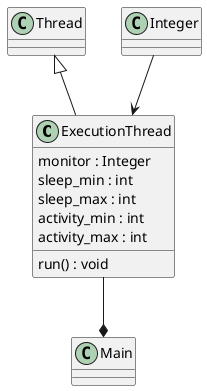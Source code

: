 @startuml

class ExecutionThread
ExecutionThread : monitor : Integer
ExecutionThread : sleep_min : int
ExecutionThread : sleep_max : int
ExecutionThread : activity_min : int
ExecutionThread : activity_max : int
ExecutionThread : run() : void

class Thread
class Main
class Integer
Thread <|-- ExecutionThread
Integer --> ExecutionThread
ExecutionThread --* Main

@enduml